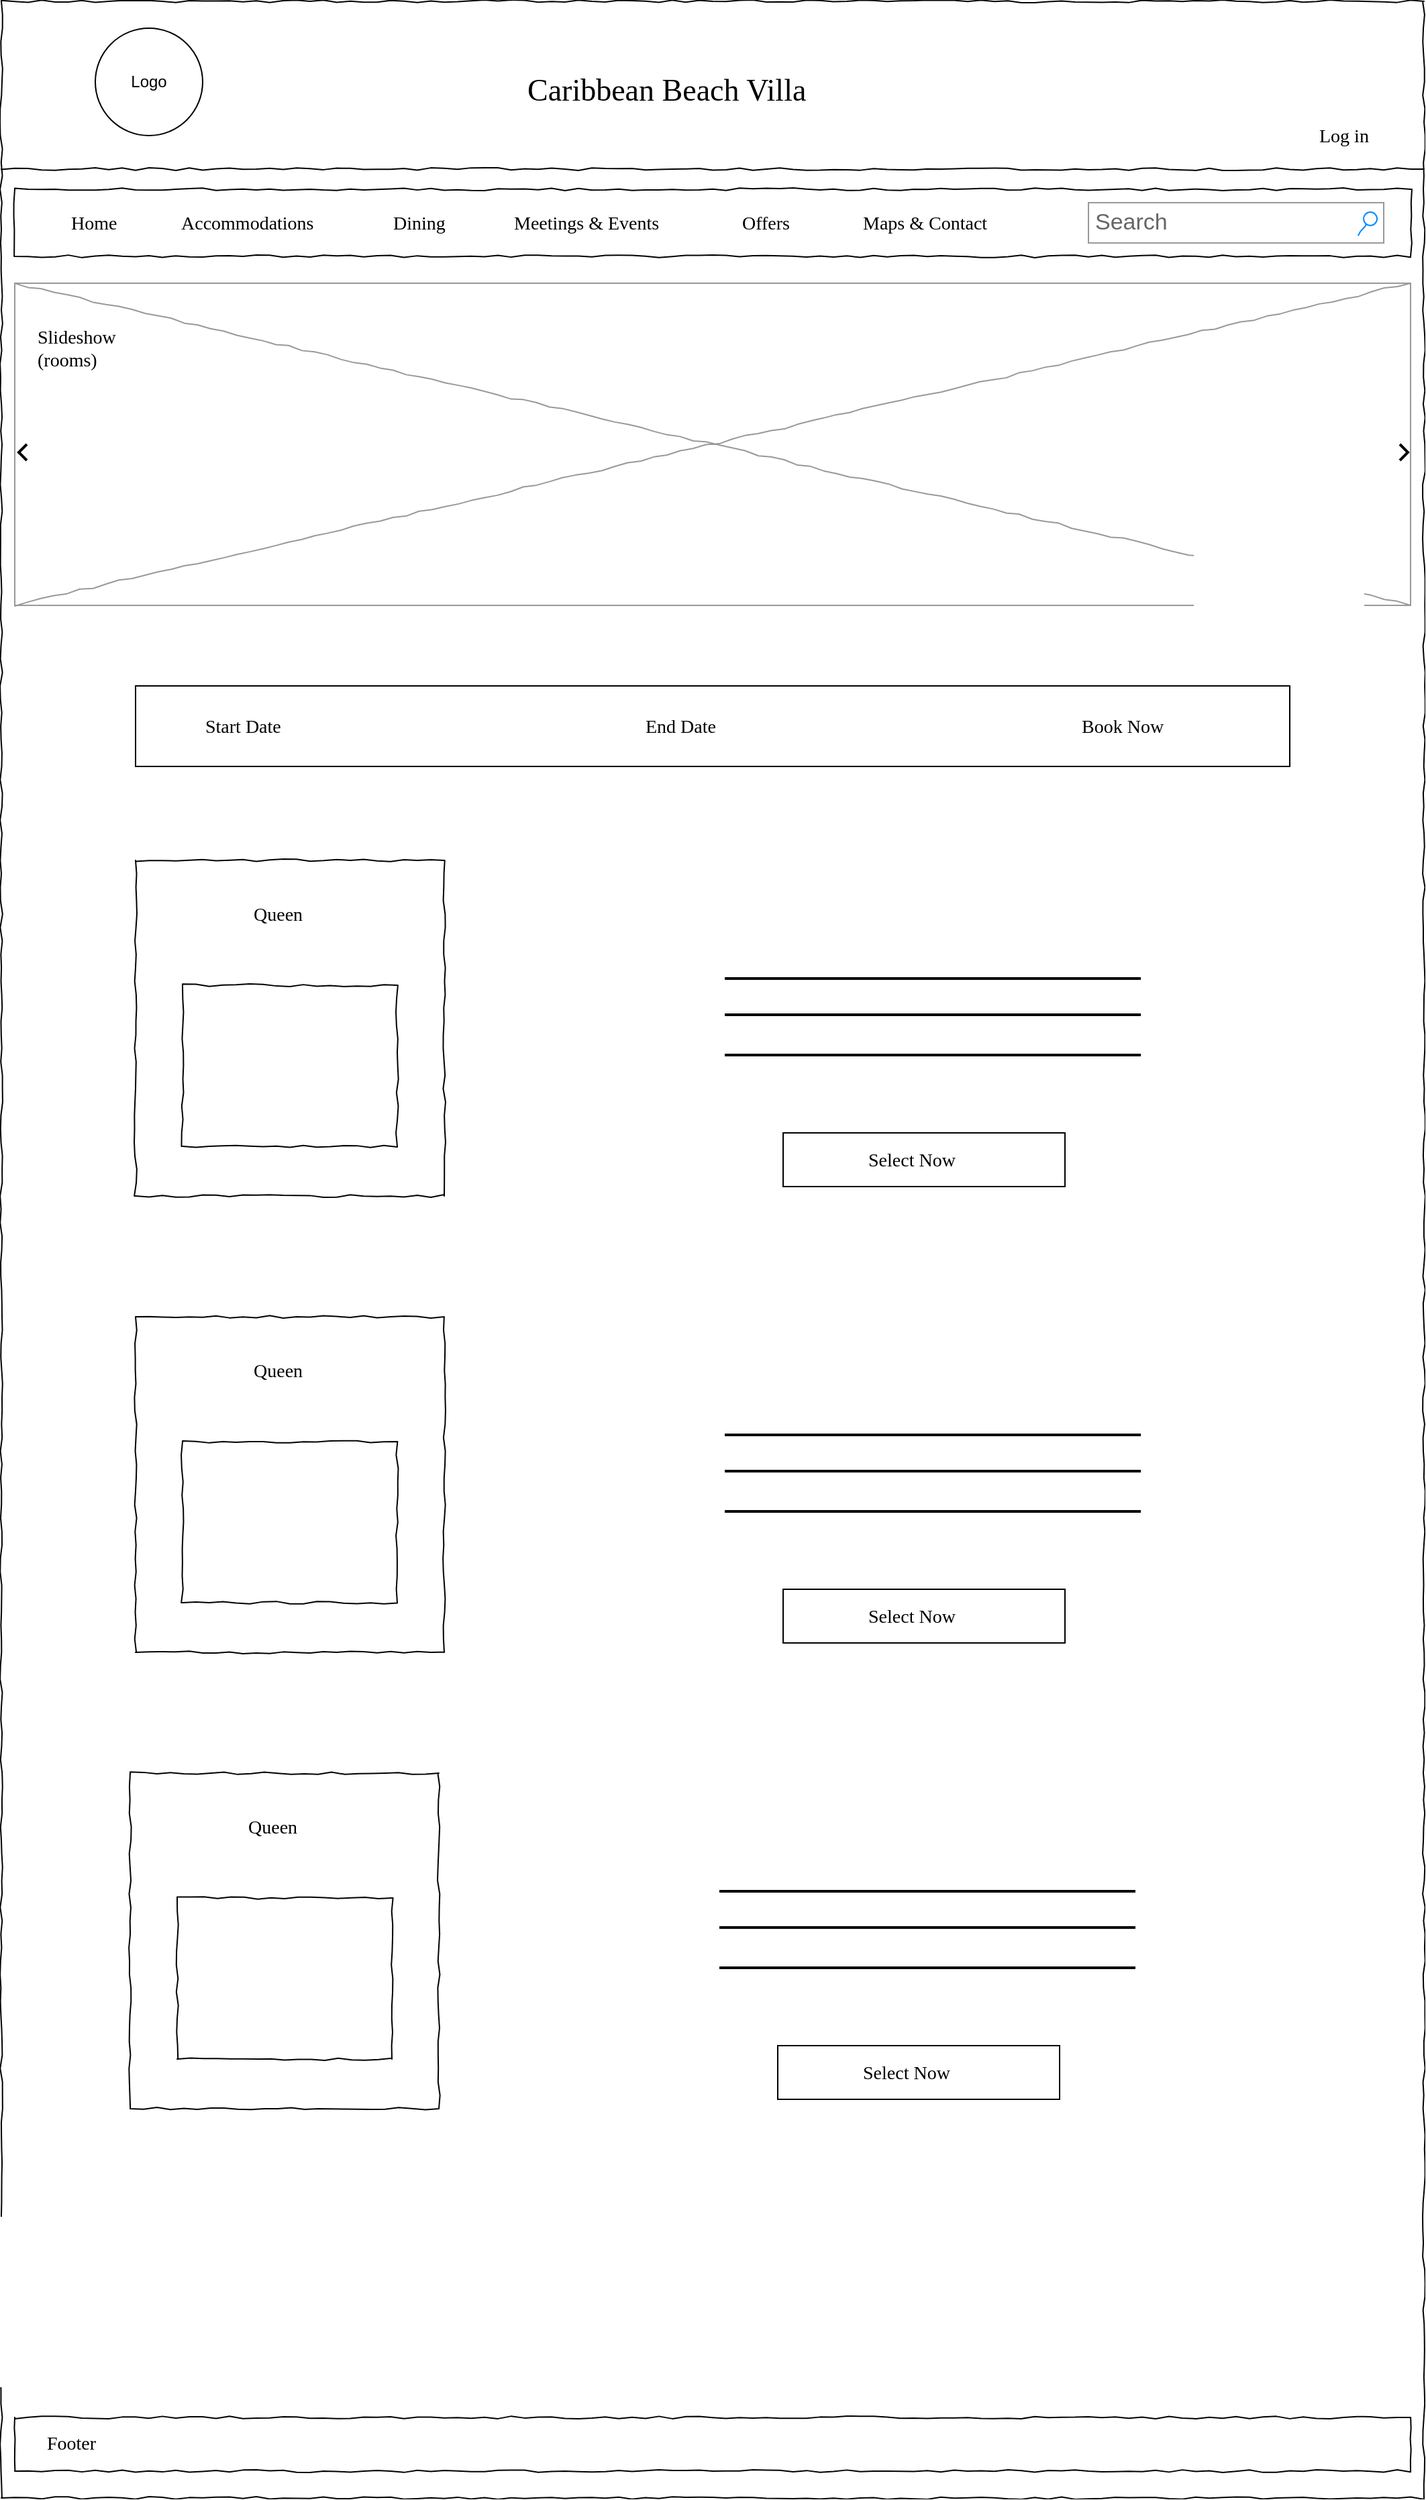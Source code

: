 <mxfile version="13.2.4" type="device"><diagram name="Page-1" id="03018318-947c-dd8e-b7a3-06fadd420f32"><mxGraphModel dx="2076" dy="998" grid="1" gridSize="10" guides="1" tooltips="1" connect="1" arrows="1" fold="1" page="1" pageScale="1" pageWidth="1100" pageHeight="850" background="#ffffff" math="0" shadow="0"><root><mxCell id="0"/><mxCell id="1" parent="0"/><mxCell id="kxwoO1aF8LEBqCxiqif8-1" value="" style="rounded=0;whiteSpace=wrap;html=1;" vertex="1" parent="1"><mxGeometry x="120" y="530" width="860" height="60" as="geometry"/></mxCell><mxCell id="677b7b8949515195-1" value="" style="whiteSpace=wrap;html=1;rounded=0;shadow=0;labelBackgroundColor=none;strokeColor=#000000;strokeWidth=1;fillColor=none;fontFamily=Verdana;fontSize=12;fontColor=#000000;align=center;comic=1;" parent="1" vertex="1"><mxGeometry x="20" y="20" width="1060" height="1860" as="geometry"/></mxCell><mxCell id="677b7b8949515195-3" value="Search" style="strokeWidth=1;shadow=0;dashed=0;align=center;html=1;shape=mxgraph.mockup.forms.searchBox;strokeColor=#999999;mainText=;strokeColor2=#008cff;fontColor=#666666;fontSize=17;align=left;spacingLeft=3;rounded=0;labelBackgroundColor=none;comic=1;" parent="1" vertex="1"><mxGeometry x="830" y="170" width="220" height="30" as="geometry"/></mxCell><mxCell id="677b7b8949515195-7" value="Log in" style="text;html=1;points=[];align=left;verticalAlign=top;spacingTop=-4;fontSize=14;fontFamily=Verdana" parent="1" vertex="1"><mxGeometry x="1000" y="110" width="60" height="20" as="geometry"/></mxCell><mxCell id="677b7b8949515195-9" value="" style="line;strokeWidth=1;html=1;rounded=0;shadow=0;labelBackgroundColor=none;fillColor=none;fontFamily=Verdana;fontSize=14;fontColor=#000000;align=center;comic=1;" parent="1" vertex="1"><mxGeometry x="20" y="140" width="1060" height="10" as="geometry"/></mxCell><mxCell id="677b7b8949515195-10" value="" style="whiteSpace=wrap;html=1;rounded=0;shadow=0;labelBackgroundColor=none;strokeWidth=1;fillColor=none;fontFamily=Verdana;fontSize=12;align=center;comic=1;" parent="1" vertex="1"><mxGeometry x="30" y="160" width="1040" height="50" as="geometry"/></mxCell><mxCell id="677b7b8949515195-11" value="Home" style="text;html=1;points=[];align=left;verticalAlign=top;spacingTop=-4;fontSize=14;fontFamily=Verdana" parent="1" vertex="1"><mxGeometry x="70" y="175" width="60" height="20" as="geometry"/></mxCell><mxCell id="677b7b8949515195-12" value="Accommodations" style="text;html=1;points=[];align=left;verticalAlign=top;spacingTop=-4;fontSize=14;fontFamily=Verdana" parent="1" vertex="1"><mxGeometry x="152" y="175" width="60" height="20" as="geometry"/></mxCell><mxCell id="677b7b8949515195-13" value="Dining" style="text;html=1;points=[];align=left;verticalAlign=top;spacingTop=-4;fontSize=14;fontFamily=Verdana" parent="1" vertex="1"><mxGeometry x="310" y="175" width="60" height="20" as="geometry"/></mxCell><mxCell id="677b7b8949515195-14" value="Meetings &amp;amp; Events" style="text;html=1;points=[];align=left;verticalAlign=top;spacingTop=-4;fontSize=14;fontFamily=Verdana" parent="1" vertex="1"><mxGeometry x="400" y="175" width="60" height="20" as="geometry"/></mxCell><mxCell id="677b7b8949515195-16" value="" style="verticalLabelPosition=bottom;shadow=0;dashed=0;align=center;html=1;verticalAlign=top;strokeWidth=1;shape=mxgraph.mockup.graphics.simpleIcon;strokeColor=#999999;rounded=0;labelBackgroundColor=none;fontFamily=Verdana;fontSize=14;fontColor=#000000;comic=1;" parent="1" vertex="1"><mxGeometry x="30" y="230" width="1040" height="240" as="geometry"/></mxCell><mxCell id="677b7b8949515195-25" value="" style="whiteSpace=wrap;html=1;rounded=0;shadow=0;labelBackgroundColor=none;strokeWidth=1;fillColor=none;fontFamily=Verdana;fontSize=12;align=center;comic=1;" parent="1" vertex="1"><mxGeometry x="120" y="660" width="230" height="250" as="geometry"/></mxCell><mxCell id="677b7b8949515195-44" value="Slideshow&lt;br&gt;(rooms)" style="text;html=1;points=[];align=left;verticalAlign=top;spacingTop=-4;fontSize=14;fontFamily=Verdana" parent="1" vertex="1"><mxGeometry x="45" y="260" width="170" height="20" as="geometry"/></mxCell><mxCell id="b6ExDAWRWVankt7wzvUZ-1" value="Logo" style="ellipse;whiteSpace=wrap;html=1;aspect=fixed;" parent="1" vertex="1"><mxGeometry x="90" y="40" width="80" height="80" as="geometry"/></mxCell><mxCell id="b6ExDAWRWVankt7wzvUZ-2" value="Caribbean Beach Villa" style="text;html=1;points=[];align=left;verticalAlign=top;spacingTop=-4;fontSize=23;fontFamily=Verdana" parent="1" vertex="1"><mxGeometry x="410" y="70" width="260" height="30" as="geometry"/></mxCell><mxCell id="b6ExDAWRWVankt7wzvUZ-7" value="" style="shape=image;html=1;verticalAlign=top;verticalLabelPosition=bottom;labelBackgroundColor=#ffffff;imageAspect=0;aspect=fixed;image=https://cdn4.iconfinder.com/data/icons/essential-app-2/16/user-avatar-human-admin-login-128.png;fontSize=23;" parent="1" vertex="1"><mxGeometry x="1010" y="82" width="28" height="28" as="geometry"/></mxCell><mxCell id="b6ExDAWRWVankt7wzvUZ-9" value="Maps &amp;amp; Contact" style="text;html=1;points=[];align=left;verticalAlign=top;spacingTop=-4;fontSize=14;fontFamily=Verdana" parent="1" vertex="1"><mxGeometry x="660" y="175" width="60" height="20" as="geometry"/></mxCell><mxCell id="b6ExDAWRWVankt7wzvUZ-10" value="Offers" style="text;html=1;points=[];align=left;verticalAlign=top;spacingTop=-4;fontSize=14;fontFamily=Verdana" parent="1" vertex="1"><mxGeometry x="570" y="175" width="60" height="20" as="geometry"/></mxCell><mxCell id="b6ExDAWRWVankt7wzvUZ-14" value="Start Date" style="text;html=1;points=[];align=left;verticalAlign=top;spacingTop=-4;fontSize=14;fontFamily=Verdana" parent="1" vertex="1"><mxGeometry x="170" y="550" width="105" height="20" as="geometry"/></mxCell><mxCell id="b6ExDAWRWVankt7wzvUZ-18" value="Queen" style="text;html=1;points=[];align=left;verticalAlign=top;spacingTop=-4;fontSize=14;fontFamily=Verdana" parent="1" vertex="1"><mxGeometry x="206" y="690" width="170" height="20" as="geometry"/></mxCell><mxCell id="b6ExDAWRWVankt7wzvUZ-24" value="" style="whiteSpace=wrap;html=1;rounded=0;shadow=0;labelBackgroundColor=none;strokeWidth=1;fillColor=none;fontFamily=Verdana;fontSize=12;align=center;comic=1;" parent="1" vertex="1"><mxGeometry x="155" y="753" width="160" height="120" as="geometry"/></mxCell><mxCell id="b6ExDAWRWVankt7wzvUZ-32" value="" style="html=1;verticalLabelPosition=bottom;labelBackgroundColor=#ffffff;verticalAlign=top;shadow=0;dashed=0;strokeWidth=2;shape=mxgraph.ios7.misc.left;strokeColor=#000000;fontSize=23;" parent="1" vertex="1"><mxGeometry x="33" y="350" width="6" height="12" as="geometry"/></mxCell><mxCell id="b6ExDAWRWVankt7wzvUZ-33" value="" style="html=1;verticalLabelPosition=bottom;labelBackgroundColor=#ffffff;verticalAlign=top;shadow=0;dashed=0;strokeWidth=2;shape=mxgraph.ios7.misc.left;strokeColor=#000000;fontSize=23;rotation=-180;" parent="1" vertex="1"><mxGeometry x="1062" y="350" width="6" height="12" as="geometry"/></mxCell><mxCell id="b6ExDAWRWVankt7wzvUZ-36" value="" style="whiteSpace=wrap;html=1;rounded=0;shadow=0;labelBackgroundColor=none;strokeWidth=1;fillColor=none;fontFamily=Verdana;fontSize=12;align=center;comic=1;" parent="1" vertex="1"><mxGeometry x="30" y="1820" width="1040" height="40" as="geometry"/></mxCell><mxCell id="b6ExDAWRWVankt7wzvUZ-37" value="Footer" style="text;html=1;points=[];align=left;verticalAlign=top;spacingTop=-4;fontSize=14;fontFamily=Verdana" parent="1" vertex="1"><mxGeometry x="52" y="1829" width="60" height="20" as="geometry"/></mxCell><mxCell id="b6ExDAWRWVankt7wzvUZ-40" value="" style="shape=image;html=1;verticalAlign=top;verticalLabelPosition=bottom;labelBackgroundColor=#ffffff;imageAspect=0;aspect=fixed;image=https://cdn3.iconfinder.com/data/icons/peelicons-vol-1/50/Facebook-128.png;strokeColor=#000000;fontSize=23;" parent="1" vertex="1"><mxGeometry x="482" y="1750" width="40" height="40" as="geometry"/></mxCell><mxCell id="b6ExDAWRWVankt7wzvUZ-41" value="" style="shape=image;html=1;verticalAlign=top;verticalLabelPosition=bottom;labelBackgroundColor=#ffffff;imageAspect=0;aspect=fixed;image=https://cdn3.iconfinder.com/data/icons/peelicons-vol-1/50/Mail-128.png;strokeColor=#000000;fontSize=23;" parent="1" vertex="1"><mxGeometry x="430" y="1750" width="40" height="40" as="geometry"/></mxCell><mxCell id="b6ExDAWRWVankt7wzvUZ-42" value="" style="shape=image;html=1;verticalAlign=top;verticalLabelPosition=bottom;labelBackgroundColor=#ffffff;imageAspect=0;aspect=fixed;image=https://cdn3.iconfinder.com/data/icons/peelicons-vol-1/50/Twitter-128.png;strokeColor=#000000;fontSize=23;" parent="1" vertex="1"><mxGeometry x="588" y="1750" width="40" height="40" as="geometry"/></mxCell><mxCell id="b6ExDAWRWVankt7wzvUZ-43" value="" style="shape=image;html=1;verticalAlign=top;verticalLabelPosition=bottom;labelBackgroundColor=#ffffff;imageAspect=0;aspect=fixed;image=https://cdn3.iconfinder.com/data/icons/peelicons-vol-1/50/Intsagram-128.png;strokeColor=#000000;fontSize=23;" parent="1" vertex="1"><mxGeometry x="535" y="1750" width="40" height="40" as="geometry"/></mxCell><mxCell id="kxwoO1aF8LEBqCxiqif8-2" value="End Date" style="text;html=1;points=[];align=left;verticalAlign=top;spacingTop=-4;fontSize=14;fontFamily=Verdana" vertex="1" parent="1"><mxGeometry x="497.5" y="550" width="105" height="20" as="geometry"/></mxCell><mxCell id="kxwoO1aF8LEBqCxiqif8-3" value="Book Now" style="text;html=1;points=[];align=left;verticalAlign=top;spacingTop=-4;fontSize=14;fontFamily=Verdana" vertex="1" parent="1"><mxGeometry x="822.5" y="550" width="105" height="20" as="geometry"/></mxCell><mxCell id="kxwoO1aF8LEBqCxiqif8-6" value="" style="line;strokeWidth=2;html=1;" vertex="1" parent="1"><mxGeometry x="559" y="743" width="310" height="10" as="geometry"/></mxCell><mxCell id="kxwoO1aF8LEBqCxiqif8-7" value="" style="line;strokeWidth=2;html=1;" vertex="1" parent="1"><mxGeometry x="559" y="770" width="310" height="10" as="geometry"/></mxCell><mxCell id="kxwoO1aF8LEBqCxiqif8-8" value="" style="line;strokeWidth=2;html=1;" vertex="1" parent="1"><mxGeometry x="559" y="800" width="310" height="10" as="geometry"/></mxCell><mxCell id="kxwoO1aF8LEBqCxiqif8-9" value="" style="rounded=0;whiteSpace=wrap;html=1;" vertex="1" parent="1"><mxGeometry x="602.5" y="863" width="210" height="40" as="geometry"/></mxCell><mxCell id="kxwoO1aF8LEBqCxiqif8-10" value="Select Now" style="text;html=1;points=[];align=left;verticalAlign=top;spacingTop=-4;fontSize=14;fontFamily=Verdana" vertex="1" parent="1"><mxGeometry x="664" y="873" width="100" height="20" as="geometry"/></mxCell><mxCell id="kxwoO1aF8LEBqCxiqif8-11" value="" style="whiteSpace=wrap;html=1;rounded=0;shadow=0;labelBackgroundColor=none;strokeWidth=1;fillColor=none;fontFamily=Verdana;fontSize=12;align=center;comic=1;" vertex="1" parent="1"><mxGeometry x="120" y="1000" width="230" height="250" as="geometry"/></mxCell><mxCell id="kxwoO1aF8LEBqCxiqif8-12" value="Queen" style="text;html=1;points=[];align=left;verticalAlign=top;spacingTop=-4;fontSize=14;fontFamily=Verdana" vertex="1" parent="1"><mxGeometry x="206" y="1030" width="170" height="20" as="geometry"/></mxCell><mxCell id="kxwoO1aF8LEBqCxiqif8-13" value="" style="whiteSpace=wrap;html=1;rounded=0;shadow=0;labelBackgroundColor=none;strokeWidth=1;fillColor=none;fontFamily=Verdana;fontSize=12;align=center;comic=1;" vertex="1" parent="1"><mxGeometry x="155" y="1093" width="160" height="120" as="geometry"/></mxCell><mxCell id="kxwoO1aF8LEBqCxiqif8-14" value="" style="line;strokeWidth=2;html=1;" vertex="1" parent="1"><mxGeometry x="559" y="1083" width="310" height="10" as="geometry"/></mxCell><mxCell id="kxwoO1aF8LEBqCxiqif8-15" value="" style="line;strokeWidth=2;html=1;" vertex="1" parent="1"><mxGeometry x="559" y="1110" width="310" height="10" as="geometry"/></mxCell><mxCell id="kxwoO1aF8LEBqCxiqif8-16" value="" style="line;strokeWidth=2;html=1;" vertex="1" parent="1"><mxGeometry x="559" y="1140" width="310" height="10" as="geometry"/></mxCell><mxCell id="kxwoO1aF8LEBqCxiqif8-17" value="" style="rounded=0;whiteSpace=wrap;html=1;" vertex="1" parent="1"><mxGeometry x="602.5" y="1203" width="210" height="40" as="geometry"/></mxCell><mxCell id="kxwoO1aF8LEBqCxiqif8-18" value="Select Now" style="text;html=1;points=[];align=left;verticalAlign=top;spacingTop=-4;fontSize=14;fontFamily=Verdana" vertex="1" parent="1"><mxGeometry x="664" y="1213" width="100" height="20" as="geometry"/></mxCell><mxCell id="kxwoO1aF8LEBqCxiqif8-19" value="" style="whiteSpace=wrap;html=1;rounded=0;shadow=0;labelBackgroundColor=none;strokeWidth=1;fillColor=none;fontFamily=Verdana;fontSize=12;align=center;comic=1;" vertex="1" parent="1"><mxGeometry x="116" y="1340" width="230" height="250" as="geometry"/></mxCell><mxCell id="kxwoO1aF8LEBqCxiqif8-20" value="Queen" style="text;html=1;points=[];align=left;verticalAlign=top;spacingTop=-4;fontSize=14;fontFamily=Verdana" vertex="1" parent="1"><mxGeometry x="202" y="1370" width="170" height="20" as="geometry"/></mxCell><mxCell id="kxwoO1aF8LEBqCxiqif8-21" value="" style="whiteSpace=wrap;html=1;rounded=0;shadow=0;labelBackgroundColor=none;strokeWidth=1;fillColor=none;fontFamily=Verdana;fontSize=12;align=center;comic=1;" vertex="1" parent="1"><mxGeometry x="151" y="1433" width="160" height="120" as="geometry"/></mxCell><mxCell id="kxwoO1aF8LEBqCxiqif8-22" value="" style="line;strokeWidth=2;html=1;" vertex="1" parent="1"><mxGeometry x="555" y="1423" width="310" height="10" as="geometry"/></mxCell><mxCell id="kxwoO1aF8LEBqCxiqif8-23" value="" style="line;strokeWidth=2;html=1;" vertex="1" parent="1"><mxGeometry x="555" y="1450" width="310" height="10" as="geometry"/></mxCell><mxCell id="kxwoO1aF8LEBqCxiqif8-24" value="" style="line;strokeWidth=2;html=1;" vertex="1" parent="1"><mxGeometry x="555" y="1480" width="310" height="10" as="geometry"/></mxCell><mxCell id="kxwoO1aF8LEBqCxiqif8-25" value="" style="rounded=0;whiteSpace=wrap;html=1;" vertex="1" parent="1"><mxGeometry x="598.5" y="1543" width="210" height="40" as="geometry"/></mxCell><mxCell id="kxwoO1aF8LEBqCxiqif8-26" value="Select Now" style="text;html=1;points=[];align=left;verticalAlign=top;spacingTop=-4;fontSize=14;fontFamily=Verdana" vertex="1" parent="1"><mxGeometry x="660" y="1553" width="100" height="20" as="geometry"/></mxCell></root></mxGraphModel></diagram></mxfile>